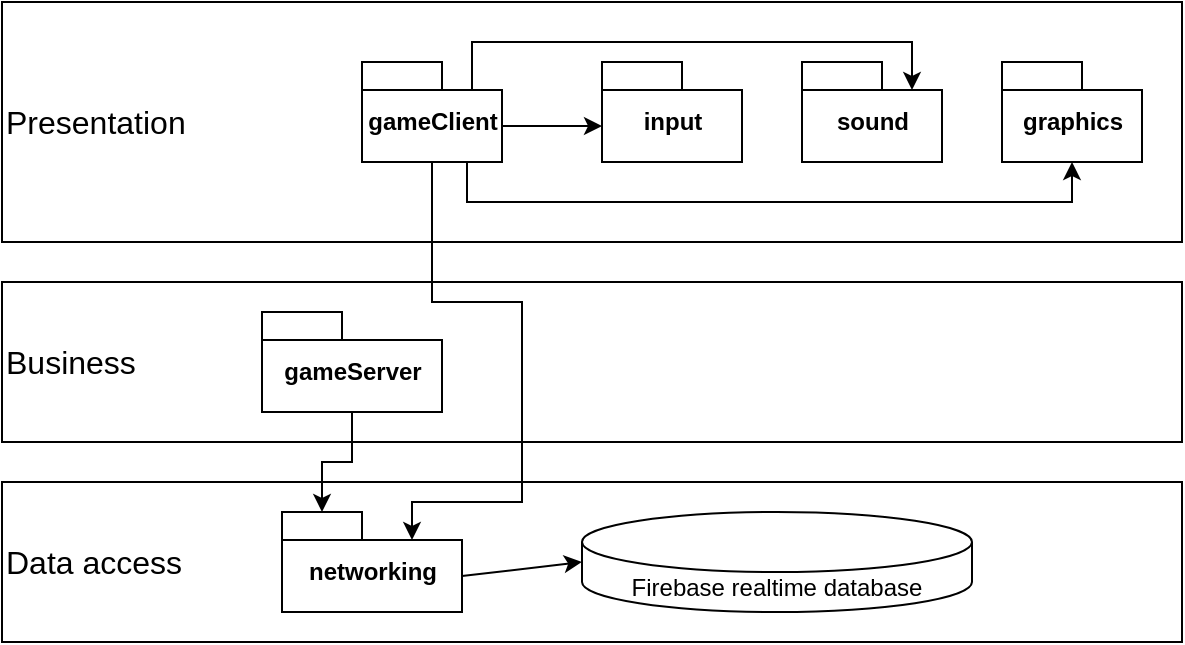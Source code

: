 <mxfile version="16.5.1" type="device"><diagram id="Qe_04DoPoSlM7kZ9QWIC" name="Page-1"><mxGraphModel dx="2062" dy="1263" grid="1" gridSize="10" guides="1" tooltips="1" connect="1" arrows="1" fold="1" page="1" pageScale="1" pageWidth="1654" pageHeight="1169" math="0" shadow="0"><root><mxCell id="0"/><mxCell id="1" parent="0"/><mxCell id="FYaTNxbvEb41rr8a0J3X-1" value="&lt;font style=&quot;font-size: 16px&quot;&gt;Presentation&lt;/font&gt;" style="rounded=0;whiteSpace=wrap;html=1;align=left;" parent="1" vertex="1"><mxGeometry x="280" y="160" width="590" height="120" as="geometry"/></mxCell><mxCell id="FYaTNxbvEb41rr8a0J3X-2" value="&lt;font style=&quot;font-size: 16px&quot;&gt;Business&lt;/font&gt;" style="rounded=0;whiteSpace=wrap;html=1;align=left;" parent="1" vertex="1"><mxGeometry x="280" y="300" width="590" height="80" as="geometry"/></mxCell><mxCell id="FYaTNxbvEb41rr8a0J3X-3" value="&lt;font style=&quot;font-size: 16px&quot;&gt;Data access&lt;/font&gt;" style="rounded=0;whiteSpace=wrap;html=1;align=left;" parent="1" vertex="1"><mxGeometry x="280" y="400" width="590" height="80" as="geometry"/></mxCell><mxCell id="R6_1xxg0yJQVtxQ_yYtb-1" value="gameClient" style="shape=folder;fontStyle=1;spacingTop=10;tabWidth=40;tabHeight=14;tabPosition=left;html=1;" vertex="1" parent="1"><mxGeometry x="460" y="190" width="70" height="50" as="geometry"/></mxCell><mxCell id="R6_1xxg0yJQVtxQ_yYtb-2" value="input" style="shape=folder;fontStyle=1;spacingTop=10;tabWidth=40;tabHeight=14;tabPosition=left;html=1;" vertex="1" parent="1"><mxGeometry x="580" y="190" width="70" height="50" as="geometry"/></mxCell><mxCell id="R6_1xxg0yJQVtxQ_yYtb-3" value="sound" style="shape=folder;fontStyle=1;spacingTop=10;tabWidth=40;tabHeight=14;tabPosition=left;html=1;" vertex="1" parent="1"><mxGeometry x="680" y="190" width="70" height="50" as="geometry"/></mxCell><mxCell id="R6_1xxg0yJQVtxQ_yYtb-4" value="graphics" style="shape=folder;fontStyle=1;spacingTop=10;tabWidth=40;tabHeight=14;tabPosition=left;html=1;" vertex="1" parent="1"><mxGeometry x="780" y="190" width="70" height="50" as="geometry"/></mxCell><mxCell id="R6_1xxg0yJQVtxQ_yYtb-5" value="" style="endArrow=classic;html=1;rounded=0;exitX=0;exitY=0;exitDx=70;exitDy=32;exitPerimeter=0;entryX=0;entryY=0;entryDx=0;entryDy=32;entryPerimeter=0;edgeStyle=orthogonalEdgeStyle;" edge="1" parent="1" source="R6_1xxg0yJQVtxQ_yYtb-1" target="R6_1xxg0yJQVtxQ_yYtb-2"><mxGeometry width="50" height="50" relative="1" as="geometry"><mxPoint x="650" y="520" as="sourcePoint"/><mxPoint x="700" y="470" as="targetPoint"/></mxGeometry></mxCell><mxCell id="R6_1xxg0yJQVtxQ_yYtb-6" value="" style="endArrow=classic;html=1;rounded=0;exitX=0;exitY=0;exitDx=55;exitDy=14;exitPerimeter=0;entryX=0;entryY=0;entryDx=55;entryDy=14;entryPerimeter=0;edgeStyle=orthogonalEdgeStyle;" edge="1" parent="1" source="R6_1xxg0yJQVtxQ_yYtb-1" target="R6_1xxg0yJQVtxQ_yYtb-3"><mxGeometry width="50" height="50" relative="1" as="geometry"><mxPoint x="540" y="232" as="sourcePoint"/><mxPoint x="590" y="232" as="targetPoint"/><Array as="points"><mxPoint x="515" y="180"/><mxPoint x="735" y="180"/></Array></mxGeometry></mxCell><mxCell id="R6_1xxg0yJQVtxQ_yYtb-7" value="" style="endArrow=classic;html=1;rounded=0;exitX=0.75;exitY=1;exitDx=0;exitDy=0;exitPerimeter=0;entryX=0.5;entryY=1;entryDx=0;entryDy=0;entryPerimeter=0;edgeStyle=orthogonalEdgeStyle;" edge="1" parent="1" source="R6_1xxg0yJQVtxQ_yYtb-1" target="R6_1xxg0yJQVtxQ_yYtb-4"><mxGeometry width="50" height="50" relative="1" as="geometry"><mxPoint x="525" y="214" as="sourcePoint"/><mxPoint x="730" y="214" as="targetPoint"/><Array as="points"><mxPoint x="513" y="260"/><mxPoint x="815" y="260"/></Array></mxGeometry></mxCell><mxCell id="R6_1xxg0yJQVtxQ_yYtb-8" value="gameServer" style="shape=folder;fontStyle=1;spacingTop=10;tabWidth=40;tabHeight=14;tabPosition=left;html=1;" vertex="1" parent="1"><mxGeometry x="410" y="315" width="90" height="50" as="geometry"/></mxCell><mxCell id="R6_1xxg0yJQVtxQ_yYtb-9" value="networking" style="shape=folder;fontStyle=1;spacingTop=10;tabWidth=40;tabHeight=14;tabPosition=left;html=1;" vertex="1" parent="1"><mxGeometry x="420" y="415" width="90" height="50" as="geometry"/></mxCell><mxCell id="R6_1xxg0yJQVtxQ_yYtb-10" value="Firebase realtime database" style="shape=cylinder3;whiteSpace=wrap;html=1;boundedLbl=1;backgroundOutline=1;size=15;" vertex="1" parent="1"><mxGeometry x="570" y="415" width="195" height="50" as="geometry"/></mxCell><mxCell id="R6_1xxg0yJQVtxQ_yYtb-12" value="" style="endArrow=classic;html=1;rounded=0;exitX=0.5;exitY=1;exitDx=0;exitDy=0;exitPerimeter=0;entryX=0;entryY=0;entryDx=65;entryDy=14;entryPerimeter=0;edgeStyle=orthogonalEdgeStyle;" edge="1" parent="1" source="R6_1xxg0yJQVtxQ_yYtb-1" target="R6_1xxg0yJQVtxQ_yYtb-9"><mxGeometry width="50" height="50" relative="1" as="geometry"><mxPoint x="540" y="232" as="sourcePoint"/><mxPoint x="590" y="232" as="targetPoint"/><Array as="points"><mxPoint x="495" y="310"/><mxPoint x="540" y="310"/><mxPoint x="540" y="410"/><mxPoint x="485" y="410"/></Array></mxGeometry></mxCell><mxCell id="R6_1xxg0yJQVtxQ_yYtb-13" value="" style="endArrow=classic;html=1;rounded=0;exitX=0.5;exitY=1;exitDx=0;exitDy=0;exitPerimeter=0;entryX=0;entryY=0;entryDx=20;entryDy=0;entryPerimeter=0;edgeStyle=orthogonalEdgeStyle;" edge="1" parent="1" source="R6_1xxg0yJQVtxQ_yYtb-8" target="R6_1xxg0yJQVtxQ_yYtb-9"><mxGeometry width="50" height="50" relative="1" as="geometry"><mxPoint x="540" y="232" as="sourcePoint"/><mxPoint x="590" y="232" as="targetPoint"/></mxGeometry></mxCell><mxCell id="R6_1xxg0yJQVtxQ_yYtb-14" value="" style="endArrow=classic;html=1;rounded=0;fontSize=16;exitX=0;exitY=0;exitDx=90;exitDy=32;exitPerimeter=0;entryX=0;entryY=0.5;entryDx=0;entryDy=0;entryPerimeter=0;" edge="1" parent="1" source="R6_1xxg0yJQVtxQ_yYtb-9" target="R6_1xxg0yJQVtxQ_yYtb-10"><mxGeometry width="50" height="50" relative="1" as="geometry"><mxPoint x="650" y="530" as="sourcePoint"/><mxPoint x="700" y="480" as="targetPoint"/></mxGeometry></mxCell></root></mxGraphModel></diagram></mxfile>